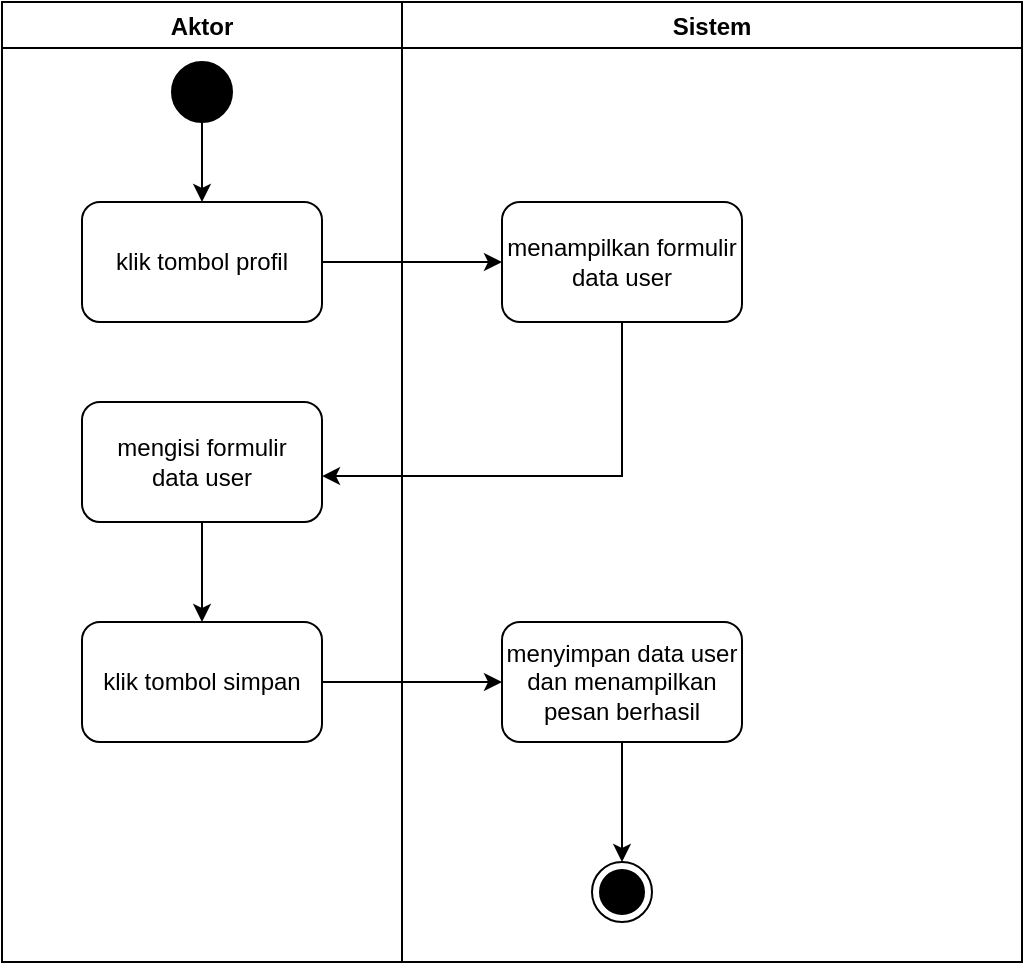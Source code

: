 <mxfile version="20.0.3" type="github"><diagram id="B0pDWvKyzd3ZYbL9IA_-" name="Page-1"><mxGraphModel dx="862" dy="482" grid="1" gridSize="10" guides="1" tooltips="1" connect="1" arrows="1" fold="1" page="1" pageScale="1" pageWidth="850" pageHeight="1100" math="0" shadow="0"><root><mxCell id="0"/><mxCell id="1" parent="0"/><mxCell id="LGS9LyqBG27drJKCAmqM-1" value="Aktor" style="swimlane;" parent="1" vertex="1"><mxGeometry x="190" y="40" width="200" height="480" as="geometry"/></mxCell><mxCell id="LGS9LyqBG27drJKCAmqM-9" value="" style="edgeStyle=orthogonalEdgeStyle;rounded=0;orthogonalLoop=1;jettySize=auto;html=1;" parent="LGS9LyqBG27drJKCAmqM-1" source="LGS9LyqBG27drJKCAmqM-3" target="LGS9LyqBG27drJKCAmqM-4" edge="1"><mxGeometry relative="1" as="geometry"/></mxCell><mxCell id="LGS9LyqBG27drJKCAmqM-3" value="" style="ellipse;whiteSpace=wrap;html=1;aspect=fixed;fillColor=#000000;" parent="LGS9LyqBG27drJKCAmqM-1" vertex="1"><mxGeometry x="85" y="30" width="30" height="30" as="geometry"/></mxCell><mxCell id="LGS9LyqBG27drJKCAmqM-4" value="klik tombol profil" style="rounded=1;whiteSpace=wrap;html=1;" parent="LGS9LyqBG27drJKCAmqM-1" vertex="1"><mxGeometry x="40" y="100" width="120" height="60" as="geometry"/></mxCell><mxCell id="LGS9LyqBG27drJKCAmqM-15" value="" style="edgeStyle=orthogonalEdgeStyle;rounded=0;orthogonalLoop=1;jettySize=auto;html=1;" parent="LGS9LyqBG27drJKCAmqM-1" source="LGS9LyqBG27drJKCAmqM-6" target="LGS9LyqBG27drJKCAmqM-7" edge="1"><mxGeometry relative="1" as="geometry"/></mxCell><mxCell id="LGS9LyqBG27drJKCAmqM-6" value="mengisi formulir&lt;br&gt;data user" style="rounded=1;whiteSpace=wrap;html=1;" parent="LGS9LyqBG27drJKCAmqM-1" vertex="1"><mxGeometry x="40" y="200" width="120" height="60" as="geometry"/></mxCell><mxCell id="LGS9LyqBG27drJKCAmqM-7" value="klik tombol simpan" style="rounded=1;whiteSpace=wrap;html=1;" parent="LGS9LyqBG27drJKCAmqM-1" vertex="1"><mxGeometry x="40" y="310" width="120" height="60" as="geometry"/></mxCell><mxCell id="LGS9LyqBG27drJKCAmqM-2" value="Sistem" style="swimlane;" parent="1" vertex="1"><mxGeometry x="390" y="40" width="310" height="480" as="geometry"/></mxCell><mxCell id="LGS9LyqBG27drJKCAmqM-5" value="menampilkan formulir&lt;br&gt;data user" style="rounded=1;whiteSpace=wrap;html=1;" parent="LGS9LyqBG27drJKCAmqM-2" vertex="1"><mxGeometry x="50" y="100" width="120" height="60" as="geometry"/></mxCell><mxCell id="LGS9LyqBG27drJKCAmqM-18" value="" style="edgeStyle=orthogonalEdgeStyle;rounded=0;orthogonalLoop=1;jettySize=auto;html=1;" parent="LGS9LyqBG27drJKCAmqM-2" source="LGS9LyqBG27drJKCAmqM-8" target="LGS9LyqBG27drJKCAmqM-17" edge="1"><mxGeometry relative="1" as="geometry"/></mxCell><mxCell id="LGS9LyqBG27drJKCAmqM-8" value="menyimpan data user dan menampilkan pesan berhasil" style="rounded=1;whiteSpace=wrap;html=1;" parent="LGS9LyqBG27drJKCAmqM-2" vertex="1"><mxGeometry x="50" y="310" width="120" height="60" as="geometry"/></mxCell><mxCell id="LGS9LyqBG27drJKCAmqM-17" value="" style="ellipse;html=1;shape=endState;fillColor=#000000;strokeColor=#000000;" parent="LGS9LyqBG27drJKCAmqM-2" vertex="1"><mxGeometry x="95" y="430" width="30" height="30" as="geometry"/></mxCell><mxCell id="LGS9LyqBG27drJKCAmqM-10" value="" style="edgeStyle=orthogonalEdgeStyle;rounded=0;orthogonalLoop=1;jettySize=auto;html=1;" parent="1" source="LGS9LyqBG27drJKCAmqM-4" target="LGS9LyqBG27drJKCAmqM-5" edge="1"><mxGeometry relative="1" as="geometry"/></mxCell><mxCell id="LGS9LyqBG27drJKCAmqM-12" value="" style="edgeStyle=orthogonalEdgeStyle;rounded=0;orthogonalLoop=1;jettySize=auto;html=1;entryX=1;entryY=0.617;entryDx=0;entryDy=0;entryPerimeter=0;" parent="1" source="LGS9LyqBG27drJKCAmqM-5" target="LGS9LyqBG27drJKCAmqM-6" edge="1"><mxGeometry relative="1" as="geometry"><mxPoint x="500" y="280" as="targetPoint"/><Array as="points"><mxPoint x="500" y="277"/></Array></mxGeometry></mxCell><mxCell id="LGS9LyqBG27drJKCAmqM-16" value="" style="edgeStyle=orthogonalEdgeStyle;rounded=0;orthogonalLoop=1;jettySize=auto;html=1;" parent="1" source="LGS9LyqBG27drJKCAmqM-7" target="LGS9LyqBG27drJKCAmqM-8" edge="1"><mxGeometry relative="1" as="geometry"/></mxCell></root></mxGraphModel></diagram></mxfile>